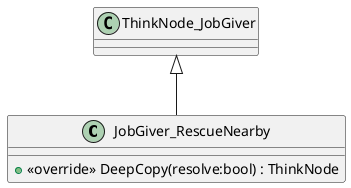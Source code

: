 @startuml
class JobGiver_RescueNearby {
    + <<override>> DeepCopy(resolve:bool) : ThinkNode
}
ThinkNode_JobGiver <|-- JobGiver_RescueNearby
@enduml
